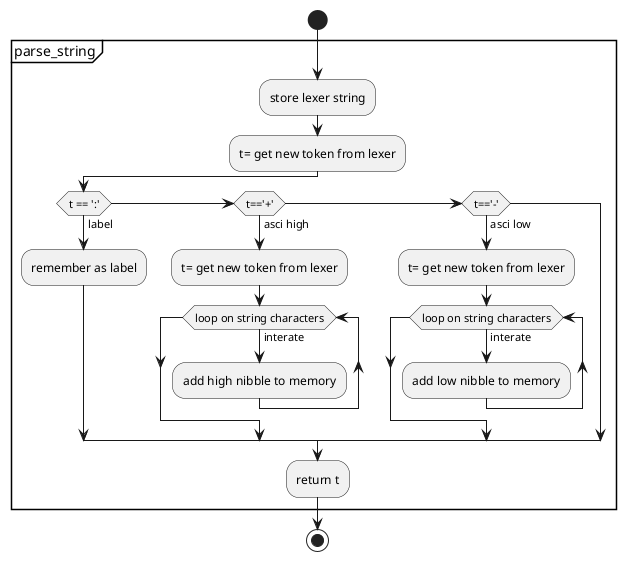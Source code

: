 @startuml
start
partition "parse_string" {
 :store lexer string;
 :t= get new token from lexer;
 if (t == ':') then (label)
   :remember as label;
 elseif (t=='+') then (asci high)
  :t= get new token from lexer;
  while (loop on string characters)
    ->interate;
    :add high nibble to memory;
  endwhile
 elseif (t=='-') then (asci low)
  :t= get new token from lexer;
  while (loop on string characters)
    ->interate;
    :add low nibble to memory;
  endwhile
 endif
 :return t;
}
stop
@enduml
